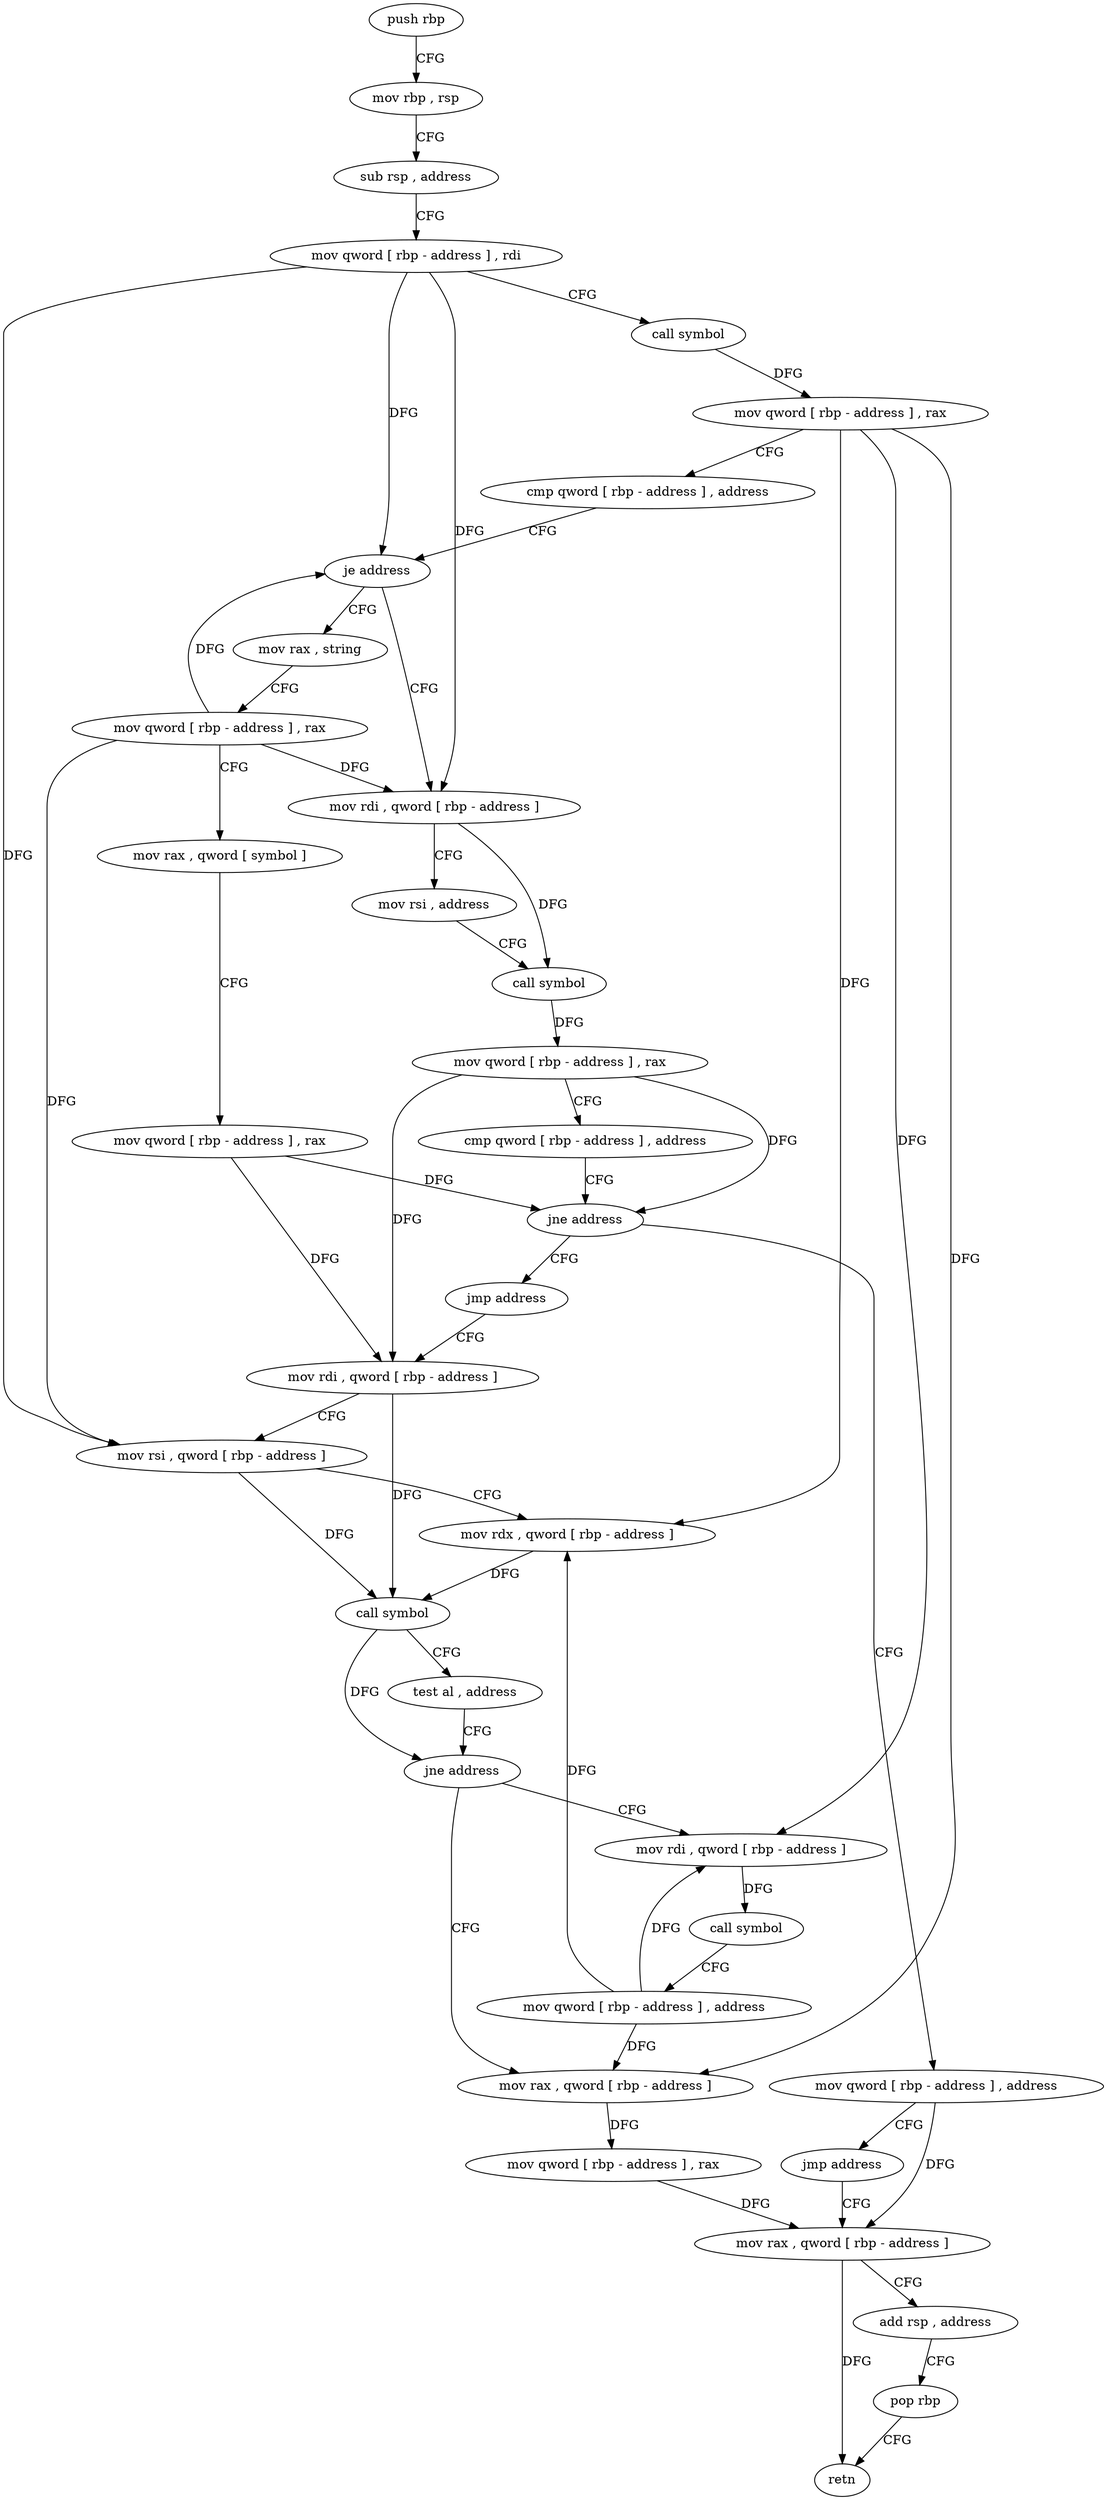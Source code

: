 digraph "func" {
"4215344" [label = "push rbp" ]
"4215345" [label = "mov rbp , rsp" ]
"4215348" [label = "sub rsp , address" ]
"4215352" [label = "mov qword [ rbp - address ] , rdi" ]
"4215356" [label = "call symbol" ]
"4215361" [label = "mov qword [ rbp - address ] , rax" ]
"4215365" [label = "cmp qword [ rbp - address ] , address" ]
"4215370" [label = "je address" ]
"4215428" [label = "mov rax , string" ]
"4215376" [label = "mov rdi , qword [ rbp - address ]" ]
"4215438" [label = "mov qword [ rbp - address ] , rax" ]
"4215442" [label = "mov rax , qword [ symbol ]" ]
"4215450" [label = "mov qword [ rbp - address ] , rax" ]
"4215454" [label = "mov rdi , qword [ rbp - address ]" ]
"4215380" [label = "mov rsi , address" ]
"4215390" [label = "call symbol" ]
"4215395" [label = "mov qword [ rbp - address ] , rax" ]
"4215399" [label = "cmp qword [ rbp - address ] , address" ]
"4215404" [label = "jne address" ]
"4215423" [label = "jmp address" ]
"4215410" [label = "mov qword [ rbp - address ] , address" ]
"4215496" [label = "mov rax , qword [ rbp - address ]" ]
"4215500" [label = "mov qword [ rbp - address ] , rax" ]
"4215504" [label = "mov rax , qword [ rbp - address ]" ]
"4215479" [label = "mov rdi , qword [ rbp - address ]" ]
"4215483" [label = "call symbol" ]
"4215488" [label = "mov qword [ rbp - address ] , address" ]
"4215418" [label = "jmp address" ]
"4215458" [label = "mov rsi , qword [ rbp - address ]" ]
"4215462" [label = "mov rdx , qword [ rbp - address ]" ]
"4215466" [label = "call symbol" ]
"4215471" [label = "test al , address" ]
"4215473" [label = "jne address" ]
"4215508" [label = "add rsp , address" ]
"4215512" [label = "pop rbp" ]
"4215513" [label = "retn" ]
"4215344" -> "4215345" [ label = "CFG" ]
"4215345" -> "4215348" [ label = "CFG" ]
"4215348" -> "4215352" [ label = "CFG" ]
"4215352" -> "4215356" [ label = "CFG" ]
"4215352" -> "4215370" [ label = "DFG" ]
"4215352" -> "4215376" [ label = "DFG" ]
"4215352" -> "4215458" [ label = "DFG" ]
"4215356" -> "4215361" [ label = "DFG" ]
"4215361" -> "4215365" [ label = "CFG" ]
"4215361" -> "4215462" [ label = "DFG" ]
"4215361" -> "4215496" [ label = "DFG" ]
"4215361" -> "4215479" [ label = "DFG" ]
"4215365" -> "4215370" [ label = "CFG" ]
"4215370" -> "4215428" [ label = "CFG" ]
"4215370" -> "4215376" [ label = "CFG" ]
"4215428" -> "4215438" [ label = "CFG" ]
"4215376" -> "4215380" [ label = "CFG" ]
"4215376" -> "4215390" [ label = "DFG" ]
"4215438" -> "4215442" [ label = "CFG" ]
"4215438" -> "4215370" [ label = "DFG" ]
"4215438" -> "4215376" [ label = "DFG" ]
"4215438" -> "4215458" [ label = "DFG" ]
"4215442" -> "4215450" [ label = "CFG" ]
"4215450" -> "4215454" [ label = "DFG" ]
"4215450" -> "4215404" [ label = "DFG" ]
"4215454" -> "4215458" [ label = "CFG" ]
"4215454" -> "4215466" [ label = "DFG" ]
"4215380" -> "4215390" [ label = "CFG" ]
"4215390" -> "4215395" [ label = "DFG" ]
"4215395" -> "4215399" [ label = "CFG" ]
"4215395" -> "4215404" [ label = "DFG" ]
"4215395" -> "4215454" [ label = "DFG" ]
"4215399" -> "4215404" [ label = "CFG" ]
"4215404" -> "4215423" [ label = "CFG" ]
"4215404" -> "4215410" [ label = "CFG" ]
"4215423" -> "4215454" [ label = "CFG" ]
"4215410" -> "4215418" [ label = "CFG" ]
"4215410" -> "4215504" [ label = "DFG" ]
"4215496" -> "4215500" [ label = "DFG" ]
"4215500" -> "4215504" [ label = "DFG" ]
"4215504" -> "4215508" [ label = "CFG" ]
"4215504" -> "4215513" [ label = "DFG" ]
"4215479" -> "4215483" [ label = "DFG" ]
"4215483" -> "4215488" [ label = "CFG" ]
"4215488" -> "4215496" [ label = "DFG" ]
"4215488" -> "4215462" [ label = "DFG" ]
"4215488" -> "4215479" [ label = "DFG" ]
"4215418" -> "4215504" [ label = "CFG" ]
"4215458" -> "4215462" [ label = "CFG" ]
"4215458" -> "4215466" [ label = "DFG" ]
"4215462" -> "4215466" [ label = "DFG" ]
"4215466" -> "4215471" [ label = "CFG" ]
"4215466" -> "4215473" [ label = "DFG" ]
"4215471" -> "4215473" [ label = "CFG" ]
"4215473" -> "4215496" [ label = "CFG" ]
"4215473" -> "4215479" [ label = "CFG" ]
"4215508" -> "4215512" [ label = "CFG" ]
"4215512" -> "4215513" [ label = "CFG" ]
}
